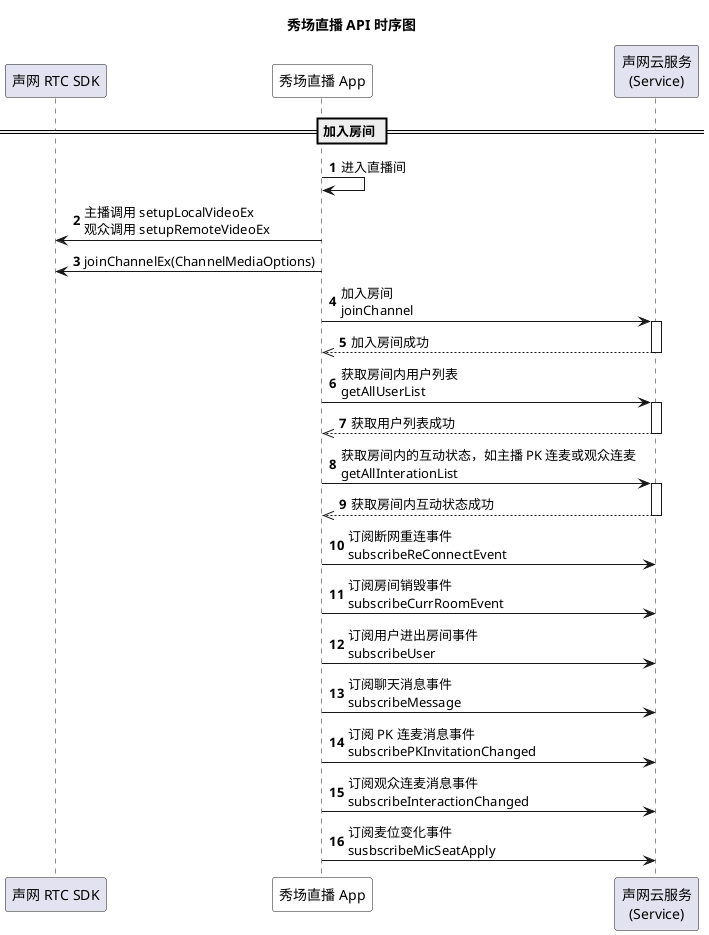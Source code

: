 @startuml
autonumber
title 秀场直播 API 时序图
participant "声网 RTC SDK" as sdk
participant "秀场直播 App" as app #White
participant "声网云服务\n(Service)" as service
== 加入房间 ==
app -> app: 进入直播间
app -> sdk: 主播调用 setupLocalVideoEx\n观众调用 setupRemoteVideoEx
app -> sdk: joinChannelEx(ChannelMediaOptions)
app -> service: 加入房间 \njoinChannel
activate service
service -->> app: 加入房间成功
deactivate service
app -> service: 获取房间内用户列表 \ngetAllUserList
activate service
service -->> app: 获取用户列表成功
deactivate service
app -> service: 获取房间内的互动状态，如主播 PK 连麦或观众连麦 \ngetAllInterationList
activate service
service -->> app: 获取房间内互动状态成功
deactivate service
app -> service: 订阅断网重连事件 \nsubscribeReConnectEvent
app -> service: 订阅房间销毁事件 \nsubscribeCurrRoomEvent
app -> service: 订阅用户进出房间事件 \nsubscribeUser
app -> service: 订阅聊天消息事件 \nsubscribeMessage
app -> service: 订阅 PK 连麦消息事件 \nsubscribePKInvitationChanged
app -> service: 订阅观众连麦消息事件 \nsubscribeInteractionChanged
app -> service: 订阅麦位变化事件 \nsusbscribeMicSeatApply
@enduml
